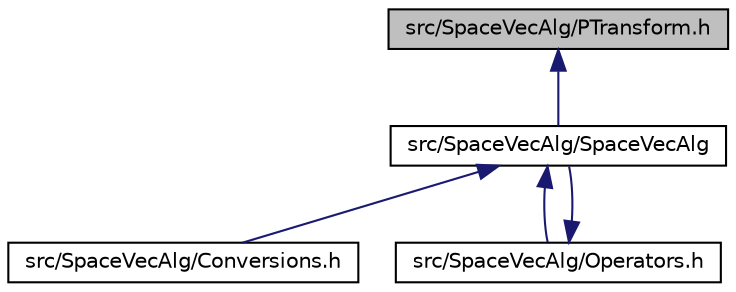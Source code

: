 digraph "src/SpaceVecAlg/PTransform.h"
{
 // LATEX_PDF_SIZE
  edge [fontname="Helvetica",fontsize="10",labelfontname="Helvetica",labelfontsize="10"];
  node [fontname="Helvetica",fontsize="10",shape=record];
  Node1 [label="src/SpaceVecAlg/PTransform.h",height=0.2,width=0.4,color="black", fillcolor="grey75", style="filled", fontcolor="black",tooltip=" "];
  Node1 -> Node2 [dir="back",color="midnightblue",fontsize="10",style="solid",fontname="Helvetica"];
  Node2 [label="src/SpaceVecAlg/SpaceVecAlg",height=0.2,width=0.4,color="black", fillcolor="white", style="filled",URL="$SpaceVecAlg.html",tooltip=" "];
  Node2 -> Node3 [dir="back",color="midnightblue",fontsize="10",style="solid",fontname="Helvetica"];
  Node3 [label="src/SpaceVecAlg/Conversions.h",height=0.2,width=0.4,color="black", fillcolor="white", style="filled",URL="$Conversions_8h.html",tooltip=" "];
  Node2 -> Node4 [dir="back",color="midnightblue",fontsize="10",style="solid",fontname="Helvetica"];
  Node4 [label="src/SpaceVecAlg/Operators.h",height=0.2,width=0.4,color="black", fillcolor="white", style="filled",URL="$Operators_8h.html",tooltip=" "];
  Node4 -> Node2 [dir="back",color="midnightblue",fontsize="10",style="solid",fontname="Helvetica"];
}
